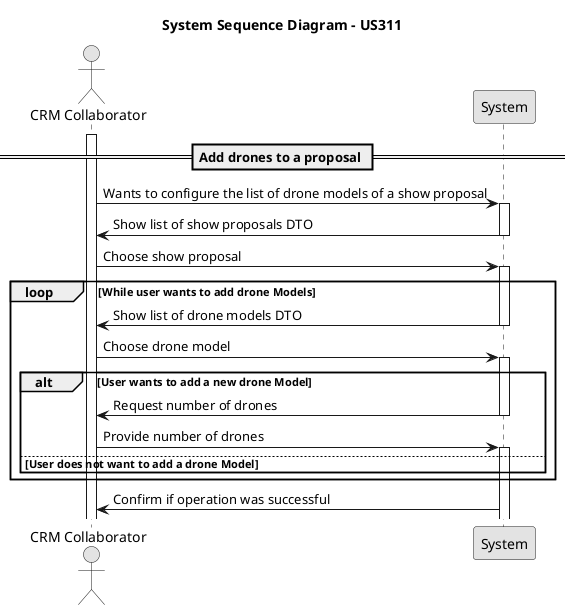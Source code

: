 @startuml
skinparam monochrome true
skinparam packageStyle rectangle
skinparam shadowing false

actor "CRM Collaborator" as crmCollaborator
participant "System" as system

title System Sequence Diagram - US311

== Add drones to a proposal ==
activate crmCollaborator

crmCollaborator -> system : Wants to configure the list of drone models of a show proposal
activate system

system -> crmCollaborator : Show list of show proposals DTO
deactivate system
crmCollaborator -> system : Choose show proposal

activate system

loop While user wants to add drone Models

system -> crmCollaborator : Show list of drone models DTO
deactivate system

crmCollaborator -> system : Choose drone model
activate system

alt User wants to add a new drone Model
            system -> crmCollaborator : Request number of drones

deactivate system

crmCollaborator -> system : Provide number of drones
         else User does not want to add a drone Model
activate system
end
end
system -> crmCollaborator : Confirm if operation was successful



@enduml
